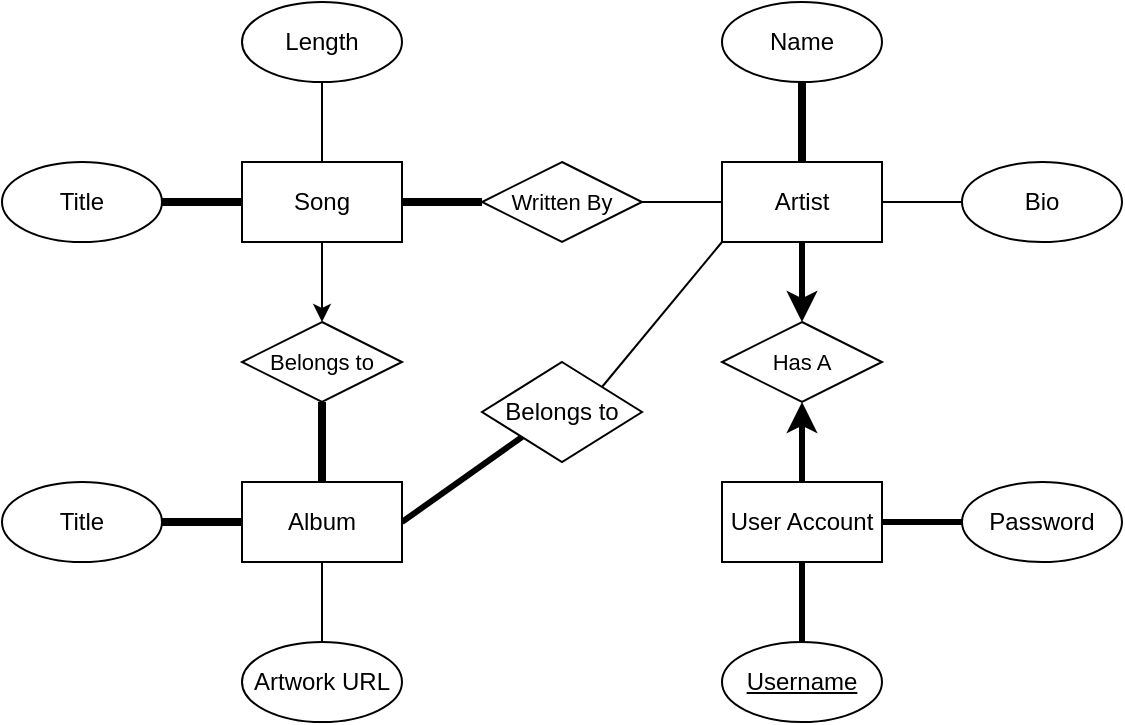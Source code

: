 <mxfile>
    <diagram id="92PUE27hI0z82dehjiVi" name="Page-1">
        <mxGraphModel dx="1404" dy="-486" grid="1" gridSize="10" guides="1" tooltips="1" connect="1" arrows="1" fold="1" page="1" pageScale="1" pageWidth="850" pageHeight="1100" math="0" shadow="0">
            <root>
                <mxCell id="0"/>
                <mxCell id="1" parent="0"/>
                <mxCell id="126" value="Song" style="rounded=0;whiteSpace=wrap;html=1;" parent="1" vertex="1">
                    <mxGeometry x="280" y="1320" width="80" height="40" as="geometry"/>
                </mxCell>
                <mxCell id="127" style="edgeStyle=orthogonalEdgeStyle;rounded=0;orthogonalLoop=1;jettySize=auto;html=1;exitX=1;exitY=0.5;exitDx=0;exitDy=0;entryX=0;entryY=0.5;entryDx=0;entryDy=0;endArrow=none;endFill=0;strokeWidth=4;" parent="1" source="128" target="126" edge="1">
                    <mxGeometry relative="1" as="geometry"/>
                </mxCell>
                <mxCell id="128" value="Title" style="ellipse;whiteSpace=wrap;html=1;" parent="1" vertex="1">
                    <mxGeometry x="160" y="1320" width="80" height="40" as="geometry"/>
                </mxCell>
                <mxCell id="129" style="edgeStyle=orthogonalEdgeStyle;rounded=0;orthogonalLoop=1;jettySize=auto;html=1;exitX=0.5;exitY=1;exitDx=0;exitDy=0;entryX=0.5;entryY=0;entryDx=0;entryDy=0;endArrow=none;endFill=0;" parent="1" source="130" target="126" edge="1">
                    <mxGeometry relative="1" as="geometry"/>
                </mxCell>
                <mxCell id="130" value="Length" style="ellipse;whiteSpace=wrap;html=1;" parent="1" vertex="1">
                    <mxGeometry x="280" y="1240" width="80" height="40" as="geometry"/>
                </mxCell>
                <mxCell id="131" value="" style="edgeStyle=orthogonalEdgeStyle;rounded=0;orthogonalLoop=1;jettySize=auto;html=1;endArrow=none;endFill=0;exitX=0.5;exitY=0;exitDx=0;exitDy=0;startArrow=classic;startFill=1;" parent="1" source="132" target="126" edge="1">
                    <mxGeometry relative="1" as="geometry">
                        <mxPoint x="320" y="1400" as="sourcePoint"/>
                    </mxGeometry>
                </mxCell>
                <mxCell id="132" value="&lt;font style=&quot;font-size: 11px&quot;&gt;Belongs to&lt;/font&gt;" style="rhombus;whiteSpace=wrap;html=1;" parent="1" vertex="1">
                    <mxGeometry x="280" y="1400" width="80" height="40" as="geometry"/>
                </mxCell>
                <mxCell id="133" value="" style="edgeStyle=none;rounded=0;orthogonalLoop=1;jettySize=auto;html=1;endArrow=none;endFill=0;strokeWidth=4;" parent="1" source="134" target="132" edge="1">
                    <mxGeometry relative="1" as="geometry"/>
                </mxCell>
                <mxCell id="163" style="edgeStyle=none;html=1;exitX=1;exitY=0.5;exitDx=0;exitDy=0;entryX=0;entryY=1;entryDx=0;entryDy=0;strokeWidth=3;endArrow=none;endFill=0;" edge="1" parent="1" source="134" target="162">
                    <mxGeometry relative="1" as="geometry"/>
                </mxCell>
                <mxCell id="134" value="Album" style="rounded=0;whiteSpace=wrap;html=1;" parent="1" vertex="1">
                    <mxGeometry x="280" y="1480" width="80" height="40" as="geometry"/>
                </mxCell>
                <mxCell id="135" value="" style="edgeStyle=none;rounded=0;orthogonalLoop=1;jettySize=auto;html=1;endArrow=none;endFill=0;strokeWidth=4;" parent="1" source="136" target="134" edge="1">
                    <mxGeometry relative="1" as="geometry"/>
                </mxCell>
                <mxCell id="136" value="Title" style="ellipse;whiteSpace=wrap;html=1;" parent="1" vertex="1">
                    <mxGeometry x="160" y="1480" width="80" height="40" as="geometry"/>
                </mxCell>
                <mxCell id="137" value="" style="edgeStyle=none;rounded=0;orthogonalLoop=1;jettySize=auto;html=1;endArrow=none;endFill=0;" parent="1" source="138" target="134" edge="1">
                    <mxGeometry relative="1" as="geometry"/>
                </mxCell>
                <mxCell id="138" value="Artwork URL" style="ellipse;whiteSpace=wrap;html=1;" parent="1" vertex="1">
                    <mxGeometry x="280" y="1560" width="80" height="40" as="geometry"/>
                </mxCell>
                <mxCell id="139" value="" style="edgeStyle=none;rounded=0;orthogonalLoop=1;jettySize=auto;html=1;endArrow=none;endFill=0;strokeWidth=4;" parent="1" source="140" target="126" edge="1">
                    <mxGeometry relative="1" as="geometry"/>
                </mxCell>
                <mxCell id="140" value="&lt;font style=&quot;font-size: 11px&quot;&gt;Written By&lt;/font&gt;" style="rhombus;whiteSpace=wrap;html=1;" parent="1" vertex="1">
                    <mxGeometry x="400" y="1320" width="80" height="40" as="geometry"/>
                </mxCell>
                <mxCell id="141" value="" style="edgeStyle=none;rounded=0;orthogonalLoop=1;jettySize=auto;html=1;endArrow=none;endFill=0;" parent="1" source="142" target="140" edge="1">
                    <mxGeometry relative="1" as="geometry"/>
                </mxCell>
                <mxCell id="166" style="edgeStyle=none;html=1;exitX=0.5;exitY=1;exitDx=0;exitDy=0;entryX=0.5;entryY=0;entryDx=0;entryDy=0;strokeColor=default;strokeWidth=3;endArrow=classic;endFill=1;" edge="1" parent="1" source="142" target="155">
                    <mxGeometry relative="1" as="geometry"/>
                </mxCell>
                <mxCell id="142" value="Artist" style="rounded=0;whiteSpace=wrap;html=1;" parent="1" vertex="1">
                    <mxGeometry x="520" y="1320" width="80" height="40" as="geometry"/>
                </mxCell>
                <mxCell id="143" value="" style="edgeStyle=none;rounded=0;orthogonalLoop=1;jettySize=auto;html=1;endArrow=none;endFill=0;strokeWidth=4;" parent="1" source="144" target="142" edge="1">
                    <mxGeometry relative="1" as="geometry"/>
                </mxCell>
                <mxCell id="144" value="Name" style="ellipse;whiteSpace=wrap;html=1;" parent="1" vertex="1">
                    <mxGeometry x="520" y="1240" width="80" height="40" as="geometry"/>
                </mxCell>
                <mxCell id="145" value="" style="edgeStyle=none;rounded=0;orthogonalLoop=1;jettySize=auto;html=1;endArrow=none;endFill=0;" parent="1" source="146" target="142" edge="1">
                    <mxGeometry relative="1" as="geometry"/>
                </mxCell>
                <mxCell id="146" value="Bio" style="ellipse;whiteSpace=wrap;html=1;" parent="1" vertex="1">
                    <mxGeometry x="640" y="1320" width="80" height="40" as="geometry"/>
                </mxCell>
                <mxCell id="155" value="&lt;font style=&quot;font-size: 11px&quot;&gt;Has A&lt;/font&gt;" style="rhombus;whiteSpace=wrap;html=1;" parent="1" vertex="1">
                    <mxGeometry x="520" y="1400" width="80" height="40" as="geometry"/>
                </mxCell>
                <mxCell id="156" value="" style="edgeStyle=none;rounded=0;orthogonalLoop=1;jettySize=auto;html=1;endArrow=classic;endFill=1;strokeWidth=3;" parent="1" source="157" target="155" edge="1">
                    <mxGeometry relative="1" as="geometry"/>
                </mxCell>
                <mxCell id="157" value="User Account" style="rounded=0;whiteSpace=wrap;html=1;" parent="1" vertex="1">
                    <mxGeometry x="520" y="1480" width="80" height="40" as="geometry"/>
                </mxCell>
                <mxCell id="158" style="edgeStyle=none;rounded=0;orthogonalLoop=1;jettySize=auto;html=1;exitX=0.5;exitY=0;exitDx=0;exitDy=0;entryX=0.5;entryY=1;entryDx=0;entryDy=0;endArrow=none;endFill=0;strokeWidth=3;" parent="1" source="159" target="157" edge="1">
                    <mxGeometry relative="1" as="geometry"/>
                </mxCell>
                <mxCell id="159" value="&lt;u&gt;Username&lt;/u&gt;" style="ellipse;whiteSpace=wrap;html=1;" parent="1" vertex="1">
                    <mxGeometry x="520" y="1560" width="80" height="40" as="geometry"/>
                </mxCell>
                <mxCell id="160" style="edgeStyle=none;rounded=0;orthogonalLoop=1;jettySize=auto;html=1;exitX=0;exitY=0.5;exitDx=0;exitDy=0;entryX=1;entryY=0.5;entryDx=0;entryDy=0;endArrow=none;endFill=0;strokeWidth=3;" parent="1" source="161" target="157" edge="1">
                    <mxGeometry relative="1" as="geometry"/>
                </mxCell>
                <mxCell id="161" value="Password" style="ellipse;whiteSpace=wrap;html=1;" parent="1" vertex="1">
                    <mxGeometry x="640" y="1480" width="80" height="40" as="geometry"/>
                </mxCell>
                <mxCell id="165" style="edgeStyle=none;html=1;exitX=1;exitY=0;exitDx=0;exitDy=0;entryX=0;entryY=1;entryDx=0;entryDy=0;strokeColor=default;strokeWidth=1;endArrow=none;endFill=0;" edge="1" parent="1" source="162" target="142">
                    <mxGeometry relative="1" as="geometry"/>
                </mxCell>
                <mxCell id="162" value="Belongs to" style="rhombus;whiteSpace=wrap;html=1;" vertex="1" parent="1">
                    <mxGeometry x="400" y="1420" width="80" height="50" as="geometry"/>
                </mxCell>
            </root>
        </mxGraphModel>
    </diagram>
</mxfile>